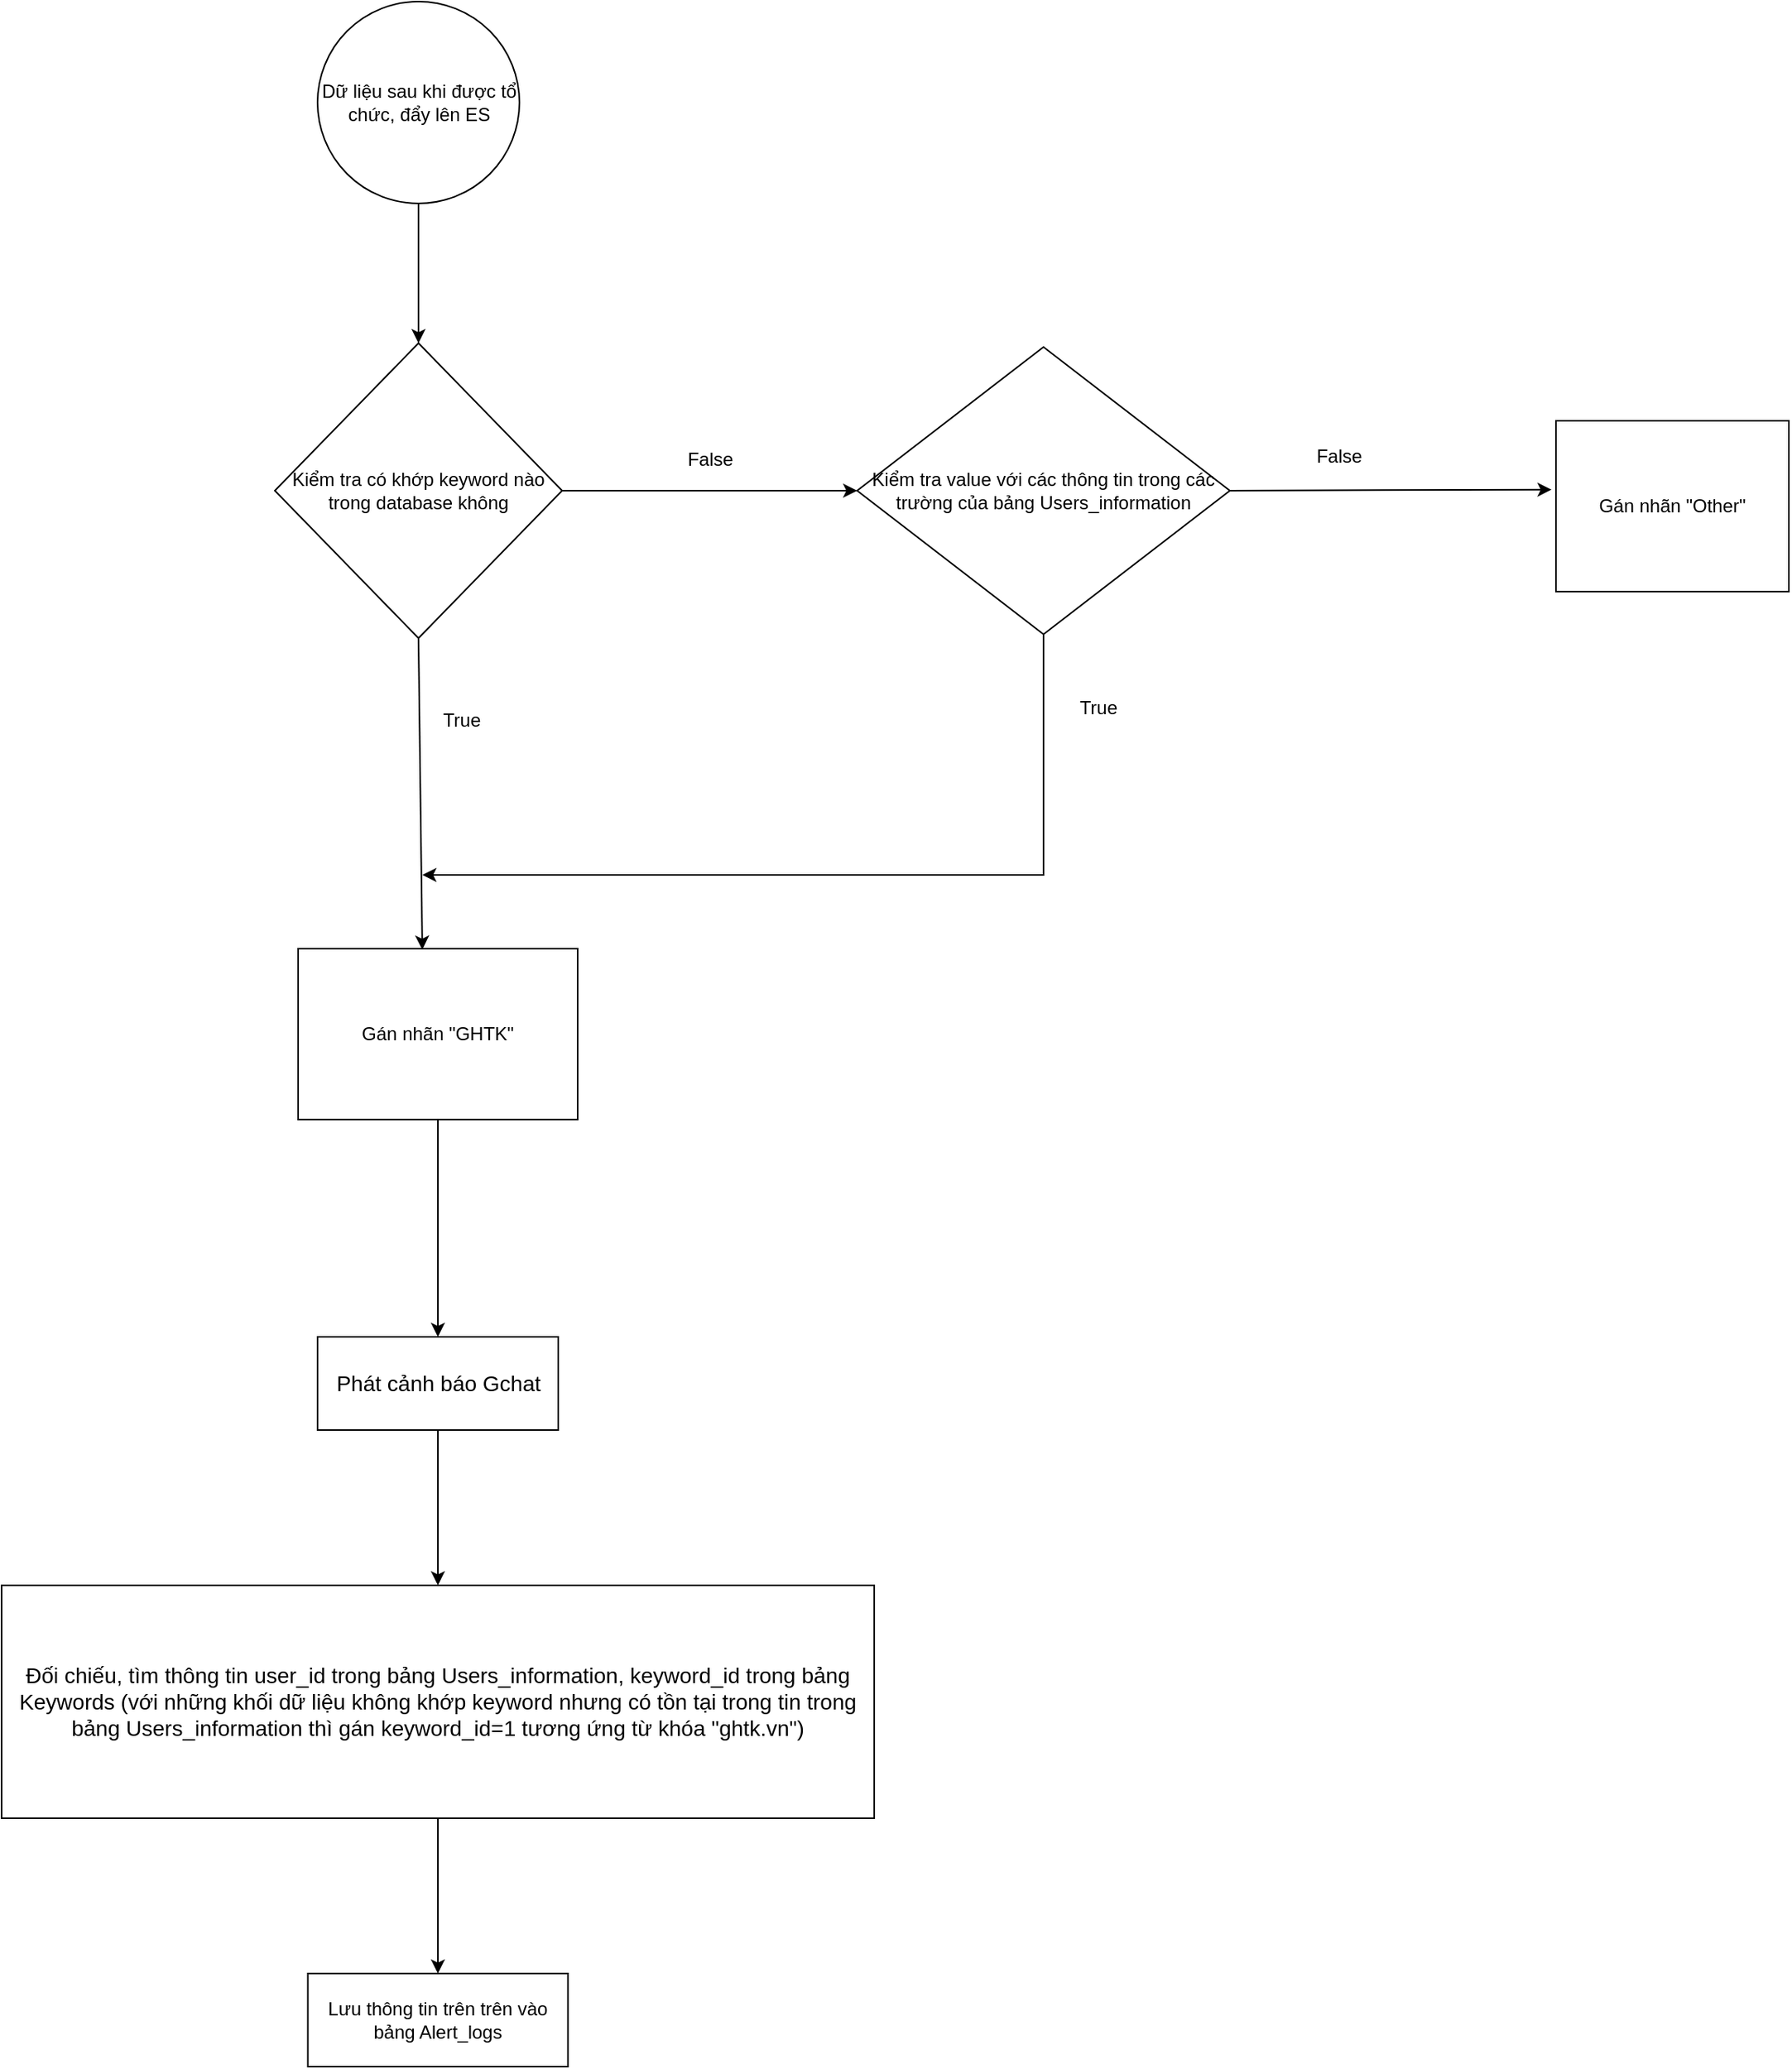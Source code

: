 <mxfile version="22.1.18" type="github">
  <diagram name="Trang-1" id="c80fPtuPHVVS2-120Hfh">
    <mxGraphModel dx="2514" dy="868" grid="1" gridSize="10" guides="1" tooltips="1" connect="1" arrows="1" fold="1" page="1" pageScale="1" pageWidth="827" pageHeight="1169" math="0" shadow="0">
      <root>
        <mxCell id="0" />
        <mxCell id="1" parent="0" />
        <mxCell id="VRr-sK2LMt2KvWUygI88-1" value="Dữ liệu sau khi được tổ chức, đẩy lên ES" style="ellipse;whiteSpace=wrap;html=1;aspect=fixed;" parent="1" vertex="1">
          <mxGeometry x="112.5" y="40" width="130" height="130" as="geometry" />
        </mxCell>
        <mxCell id="VRr-sK2LMt2KvWUygI88-2" value="Kiểm tra có khớp keyword nào trong database không" style="rhombus;whiteSpace=wrap;html=1;" parent="1" vertex="1">
          <mxGeometry x="85" y="260" width="185" height="190" as="geometry" />
        </mxCell>
        <mxCell id="VRr-sK2LMt2KvWUygI88-3" value="" style="endArrow=classic;html=1;rounded=0;exitX=0.5;exitY=1;exitDx=0;exitDy=0;entryX=0.5;entryY=0;entryDx=0;entryDy=0;" parent="1" source="VRr-sK2LMt2KvWUygI88-1" target="VRr-sK2LMt2KvWUygI88-2" edge="1">
          <mxGeometry width="50" height="50" relative="1" as="geometry">
            <mxPoint x="390" y="410" as="sourcePoint" />
            <mxPoint x="440" y="360" as="targetPoint" />
          </mxGeometry>
        </mxCell>
        <mxCell id="VRr-sK2LMt2KvWUygI88-6" value="&lt;font style=&quot;font-size: 14px;&quot;&gt;Đối chiếu, tìm thông tin user_id trong bảng Users_information, keyword_id trong bảng Keywords (với những khối dữ liệu không khớp keyword nhưng có tồn tại trong tin trong bảng Users_information thì gán keyword_id=1 tương ứng từ khóa &quot;ghtk.vn&quot;)&lt;/font&gt;" style="rounded=0;whiteSpace=wrap;html=1;" parent="1" vertex="1">
          <mxGeometry x="-90.93" y="1060" width="561.87" height="150" as="geometry" />
        </mxCell>
        <mxCell id="VRr-sK2LMt2KvWUygI88-9" value="Lưu thông tin trên trên vào bảng Alert_logs" style="rounded=0;whiteSpace=wrap;html=1;" parent="1" vertex="1">
          <mxGeometry x="106.25" y="1310" width="167.5" height="60" as="geometry" />
        </mxCell>
        <mxCell id="VRr-sK2LMt2KvWUygI88-13" value="" style="endArrow=classic;html=1;rounded=0;exitX=0.5;exitY=1;exitDx=0;exitDy=0;entryX=0.5;entryY=0;entryDx=0;entryDy=0;" parent="1" source="VRr-sK2LMt2KvWUygI88-6" target="VRr-sK2LMt2KvWUygI88-9" edge="1">
          <mxGeometry width="50" height="50" relative="1" as="geometry">
            <mxPoint x="390" y="710" as="sourcePoint" />
            <mxPoint x="440" y="660" as="targetPoint" />
          </mxGeometry>
        </mxCell>
        <mxCell id="VRr-sK2LMt2KvWUygI88-14" value="&lt;font style=&quot;font-size: 14px;&quot;&gt;Phát cảnh báo Gchat&lt;/font&gt;" style="rounded=0;whiteSpace=wrap;html=1;" parent="1" vertex="1">
          <mxGeometry x="112.5" y="900" width="155" height="60" as="geometry" />
        </mxCell>
        <mxCell id="VRr-sK2LMt2KvWUygI88-16" value="" style="endArrow=classic;html=1;rounded=0;exitX=0.5;exitY=1;exitDx=0;exitDy=0;entryX=0.5;entryY=0;entryDx=0;entryDy=0;" parent="1" source="VRr-sK2LMt2KvWUygI88-14" target="VRr-sK2LMt2KvWUygI88-6" edge="1">
          <mxGeometry width="50" height="50" relative="1" as="geometry">
            <mxPoint x="390" y="710" as="sourcePoint" />
            <mxPoint x="440" y="660" as="targetPoint" />
          </mxGeometry>
        </mxCell>
        <mxCell id="VRr-sK2LMt2KvWUygI88-18" value="Kiểm tra value với các thông tin trong các trường của bảng Users_information" style="rhombus;whiteSpace=wrap;html=1;" parent="1" vertex="1">
          <mxGeometry x="460" y="262.5" width="240" height="185" as="geometry" />
        </mxCell>
        <mxCell id="VRr-sK2LMt2KvWUygI88-21" value="False" style="text;html=1;align=center;verticalAlign=middle;resizable=0;points=[];autosize=1;strokeColor=none;fillColor=none;" parent="1" vertex="1">
          <mxGeometry x="340" y="320" width="50" height="30" as="geometry" />
        </mxCell>
        <mxCell id="VRr-sK2LMt2KvWUygI88-23" value="" style="endArrow=classic;html=1;rounded=0;exitX=1;exitY=0.5;exitDx=0;exitDy=0;entryX=0;entryY=0.5;entryDx=0;entryDy=0;" parent="1" source="VRr-sK2LMt2KvWUygI88-2" target="VRr-sK2LMt2KvWUygI88-18" edge="1">
          <mxGeometry width="50" height="50" relative="1" as="geometry">
            <mxPoint x="480" y="660" as="sourcePoint" />
            <mxPoint x="530" y="610" as="targetPoint" />
          </mxGeometry>
        </mxCell>
        <mxCell id="VRr-sK2LMt2KvWUygI88-25" value="" style="endArrow=classic;html=1;rounded=0;exitX=0.5;exitY=1;exitDx=0;exitDy=0;exitPerimeter=0;" parent="1" source="VRr-sK2LMt2KvWUygI88-2" edge="1">
          <mxGeometry width="50" height="50" relative="1" as="geometry">
            <mxPoint x="480" y="660" as="sourcePoint" />
            <mxPoint x="179.958" y="650.593" as="targetPoint" />
          </mxGeometry>
        </mxCell>
        <mxCell id="VRr-sK2LMt2KvWUygI88-27" value="" style="endArrow=classic;html=1;rounded=0;entryX=0.5;entryY=1;entryDx=0;entryDy=0;edgeStyle=orthogonalEdgeStyle;exitX=0.5;exitY=1;exitDx=0;exitDy=0;" parent="1" source="VRr-sK2LMt2KvWUygI88-18" edge="1">
          <mxGeometry width="50" height="50" relative="1" as="geometry">
            <mxPoint x="580" y="490" as="sourcePoint" />
            <mxPoint x="180" y="602.5" as="targetPoint" />
            <Array as="points">
              <mxPoint x="580" y="602" />
            </Array>
          </mxGeometry>
        </mxCell>
        <mxCell id="VRr-sK2LMt2KvWUygI88-30" value="" style="endArrow=classic;html=1;rounded=0;exitX=1;exitY=0.5;exitDx=0;exitDy=0;entryX=-0.019;entryY=0.403;entryDx=0;entryDy=0;entryPerimeter=0;" parent="1" source="VRr-sK2LMt2KvWUygI88-18" target="VRr-sK2LMt2KvWUygI88-32" edge="1">
          <mxGeometry width="50" height="50" relative="1" as="geometry">
            <mxPoint x="480" y="440" as="sourcePoint" />
            <mxPoint x="870" y="355" as="targetPoint" />
          </mxGeometry>
        </mxCell>
        <mxCell id="VRr-sK2LMt2KvWUygI88-31" value="Gán nhãn &quot;GHTK&quot;" style="rounded=0;whiteSpace=wrap;html=1;" parent="1" vertex="1">
          <mxGeometry x="100" y="650" width="180" height="110" as="geometry" />
        </mxCell>
        <mxCell id="VRr-sK2LMt2KvWUygI88-32" value="Gán nhãn &quot;Other&quot;" style="rounded=0;whiteSpace=wrap;html=1;" parent="1" vertex="1">
          <mxGeometry x="910" y="310" width="150" height="110" as="geometry" />
        </mxCell>
        <mxCell id="VRr-sK2LMt2KvWUygI88-36" value="False" style="text;html=1;align=center;verticalAlign=middle;resizable=0;points=[];autosize=1;strokeColor=none;fillColor=none;" parent="1" vertex="1">
          <mxGeometry x="745" y="318" width="50" height="30" as="geometry" />
        </mxCell>
        <mxCell id="VRr-sK2LMt2KvWUygI88-37" value="True" style="text;html=1;align=center;verticalAlign=middle;resizable=0;points=[];autosize=1;strokeColor=none;fillColor=none;" parent="1" vertex="1">
          <mxGeometry x="180" y="488" width="50" height="30" as="geometry" />
        </mxCell>
        <mxCell id="VRr-sK2LMt2KvWUygI88-40" value="True" style="text;html=1;align=center;verticalAlign=middle;resizable=0;points=[];autosize=1;strokeColor=none;fillColor=none;" parent="1" vertex="1">
          <mxGeometry x="590" y="480" width="50" height="30" as="geometry" />
        </mxCell>
        <mxCell id="suXDGQeLv2HTCOmzu6_3-4" value="" style="endArrow=classic;html=1;rounded=0;exitX=0.5;exitY=1;exitDx=0;exitDy=0;entryX=0.5;entryY=0;entryDx=0;entryDy=0;" parent="1" source="VRr-sK2LMt2KvWUygI88-31" target="VRr-sK2LMt2KvWUygI88-14" edge="1">
          <mxGeometry width="50" height="50" relative="1" as="geometry">
            <mxPoint x="230" y="1080" as="sourcePoint" />
            <mxPoint x="190.0" y="840" as="targetPoint" />
          </mxGeometry>
        </mxCell>
      </root>
    </mxGraphModel>
  </diagram>
</mxfile>
